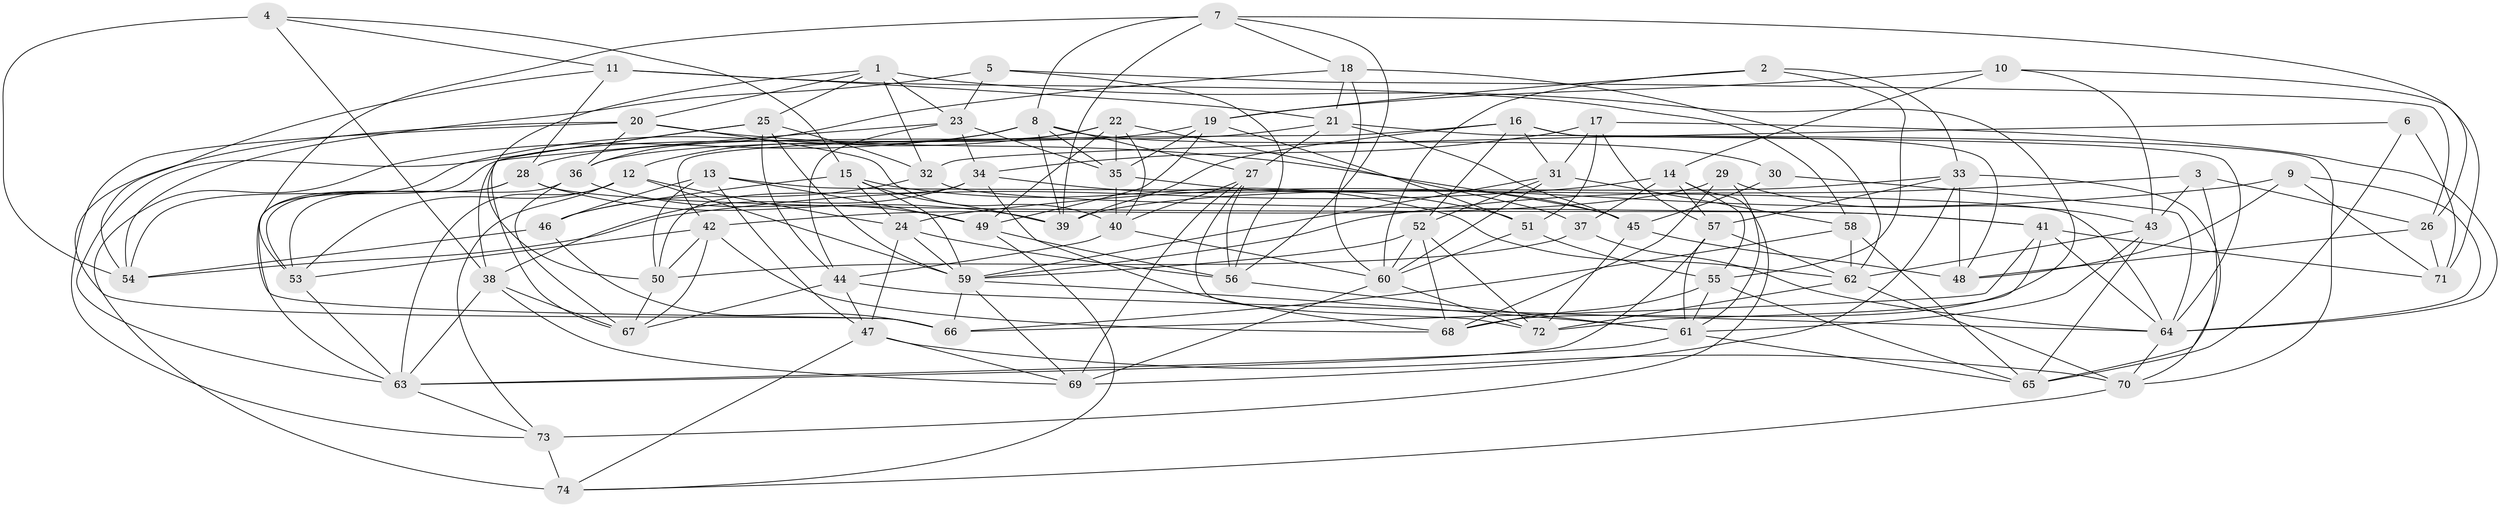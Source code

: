 // original degree distribution, {4: 1.0}
// Generated by graph-tools (version 1.1) at 2025/26/03/09/25 03:26:54]
// undirected, 74 vertices, 212 edges
graph export_dot {
graph [start="1"]
  node [color=gray90,style=filled];
  1;
  2;
  3;
  4;
  5;
  6;
  7;
  8;
  9;
  10;
  11;
  12;
  13;
  14;
  15;
  16;
  17;
  18;
  19;
  20;
  21;
  22;
  23;
  24;
  25;
  26;
  27;
  28;
  29;
  30;
  31;
  32;
  33;
  34;
  35;
  36;
  37;
  38;
  39;
  40;
  41;
  42;
  43;
  44;
  45;
  46;
  47;
  48;
  49;
  50;
  51;
  52;
  53;
  54;
  55;
  56;
  57;
  58;
  59;
  60;
  61;
  62;
  63;
  64;
  65;
  66;
  67;
  68;
  69;
  70;
  71;
  72;
  73;
  74;
  1 -- 20 [weight=1.0];
  1 -- 23 [weight=1.0];
  1 -- 25 [weight=1.0];
  1 -- 32 [weight=1.0];
  1 -- 50 [weight=1.0];
  1 -- 68 [weight=1.0];
  2 -- 19 [weight=1.0];
  2 -- 33 [weight=1.0];
  2 -- 55 [weight=1.0];
  2 -- 60 [weight=1.0];
  3 -- 26 [weight=1.0];
  3 -- 43 [weight=1.0];
  3 -- 59 [weight=1.0];
  3 -- 65 [weight=1.0];
  4 -- 11 [weight=1.0];
  4 -- 15 [weight=1.0];
  4 -- 38 [weight=1.0];
  4 -- 54 [weight=1.0];
  5 -- 23 [weight=1.0];
  5 -- 26 [weight=1.0];
  5 -- 54 [weight=1.0];
  5 -- 56 [weight=1.0];
  6 -- 32 [weight=1.0];
  6 -- 65 [weight=1.0];
  6 -- 71 [weight=2.0];
  7 -- 8 [weight=1.0];
  7 -- 18 [weight=1.0];
  7 -- 26 [weight=1.0];
  7 -- 39 [weight=1.0];
  7 -- 53 [weight=1.0];
  7 -- 56 [weight=1.0];
  8 -- 12 [weight=1.0];
  8 -- 27 [weight=1.0];
  8 -- 30 [weight=2.0];
  8 -- 35 [weight=1.0];
  8 -- 39 [weight=1.0];
  8 -- 74 [weight=1.0];
  9 -- 24 [weight=1.0];
  9 -- 48 [weight=1.0];
  9 -- 64 [weight=1.0];
  9 -- 71 [weight=1.0];
  10 -- 14 [weight=1.0];
  10 -- 19 [weight=1.0];
  10 -- 43 [weight=1.0];
  10 -- 71 [weight=1.0];
  11 -- 21 [weight=1.0];
  11 -- 28 [weight=1.0];
  11 -- 54 [weight=1.0];
  11 -- 58 [weight=2.0];
  12 -- 24 [weight=1.0];
  12 -- 53 [weight=1.0];
  12 -- 59 [weight=1.0];
  12 -- 63 [weight=1.0];
  12 -- 73 [weight=1.0];
  13 -- 46 [weight=1.0];
  13 -- 47 [weight=1.0];
  13 -- 49 [weight=1.0];
  13 -- 50 [weight=1.0];
  13 -- 64 [weight=2.0];
  14 -- 37 [weight=1.0];
  14 -- 54 [weight=1.0];
  14 -- 55 [weight=1.0];
  14 -- 57 [weight=1.0];
  14 -- 73 [weight=1.0];
  15 -- 24 [weight=1.0];
  15 -- 39 [weight=1.0];
  15 -- 46 [weight=1.0];
  15 -- 59 [weight=1.0];
  15 -- 62 [weight=1.0];
  16 -- 31 [weight=1.0];
  16 -- 39 [weight=1.0];
  16 -- 42 [weight=1.0];
  16 -- 48 [weight=1.0];
  16 -- 52 [weight=1.0];
  16 -- 64 [weight=1.0];
  17 -- 31 [weight=1.0];
  17 -- 34 [weight=1.0];
  17 -- 51 [weight=2.0];
  17 -- 57 [weight=1.0];
  17 -- 64 [weight=1.0];
  18 -- 21 [weight=1.0];
  18 -- 36 [weight=1.0];
  18 -- 60 [weight=1.0];
  18 -- 62 [weight=2.0];
  19 -- 35 [weight=1.0];
  19 -- 36 [weight=1.0];
  19 -- 49 [weight=1.0];
  19 -- 51 [weight=1.0];
  20 -- 36 [weight=1.0];
  20 -- 40 [weight=1.0];
  20 -- 45 [weight=1.0];
  20 -- 66 [weight=1.0];
  20 -- 73 [weight=1.0];
  21 -- 27 [weight=1.0];
  21 -- 28 [weight=1.0];
  21 -- 45 [weight=1.0];
  21 -- 70 [weight=1.0];
  22 -- 35 [weight=1.0];
  22 -- 37 [weight=1.0];
  22 -- 40 [weight=1.0];
  22 -- 49 [weight=1.0];
  22 -- 54 [weight=1.0];
  22 -- 66 [weight=1.0];
  23 -- 34 [weight=1.0];
  23 -- 35 [weight=1.0];
  23 -- 38 [weight=1.0];
  23 -- 44 [weight=1.0];
  24 -- 47 [weight=1.0];
  24 -- 56 [weight=1.0];
  24 -- 59 [weight=1.0];
  25 -- 32 [weight=1.0];
  25 -- 44 [weight=1.0];
  25 -- 59 [weight=1.0];
  25 -- 63 [weight=1.0];
  25 -- 67 [weight=1.0];
  26 -- 48 [weight=2.0];
  26 -- 71 [weight=1.0];
  27 -- 40 [weight=1.0];
  27 -- 56 [weight=1.0];
  27 -- 69 [weight=1.0];
  27 -- 72 [weight=1.0];
  28 -- 39 [weight=1.0];
  28 -- 41 [weight=1.0];
  28 -- 53 [weight=1.0];
  28 -- 63 [weight=1.0];
  29 -- 42 [weight=1.0];
  29 -- 43 [weight=1.0];
  29 -- 61 [weight=1.0];
  29 -- 68 [weight=1.0];
  30 -- 45 [weight=1.0];
  30 -- 64 [weight=1.0];
  31 -- 52 [weight=1.0];
  31 -- 58 [weight=1.0];
  31 -- 59 [weight=1.0];
  31 -- 60 [weight=1.0];
  32 -- 41 [weight=1.0];
  32 -- 46 [weight=2.0];
  33 -- 39 [weight=1.0];
  33 -- 48 [weight=1.0];
  33 -- 57 [weight=1.0];
  33 -- 69 [weight=1.0];
  33 -- 70 [weight=1.0];
  34 -- 38 [weight=1.0];
  34 -- 50 [weight=1.0];
  34 -- 51 [weight=1.0];
  34 -- 68 [weight=1.0];
  35 -- 40 [weight=1.0];
  35 -- 45 [weight=1.0];
  36 -- 49 [weight=1.0];
  36 -- 53 [weight=1.0];
  36 -- 67 [weight=1.0];
  37 -- 50 [weight=1.0];
  37 -- 64 [weight=1.0];
  38 -- 63 [weight=1.0];
  38 -- 67 [weight=1.0];
  38 -- 69 [weight=1.0];
  40 -- 44 [weight=1.0];
  40 -- 60 [weight=1.0];
  41 -- 64 [weight=1.0];
  41 -- 66 [weight=1.0];
  41 -- 71 [weight=1.0];
  41 -- 72 [weight=1.0];
  42 -- 50 [weight=1.0];
  42 -- 53 [weight=1.0];
  42 -- 67 [weight=1.0];
  42 -- 68 [weight=1.0];
  43 -- 61 [weight=1.0];
  43 -- 62 [weight=1.0];
  43 -- 65 [weight=1.0];
  44 -- 47 [weight=1.0];
  44 -- 64 [weight=1.0];
  44 -- 67 [weight=1.0];
  45 -- 48 [weight=1.0];
  45 -- 72 [weight=1.0];
  46 -- 54 [weight=1.0];
  46 -- 66 [weight=1.0];
  47 -- 69 [weight=1.0];
  47 -- 70 [weight=1.0];
  47 -- 74 [weight=1.0];
  49 -- 56 [weight=1.0];
  49 -- 74 [weight=1.0];
  50 -- 67 [weight=1.0];
  51 -- 55 [weight=1.0];
  51 -- 60 [weight=1.0];
  52 -- 59 [weight=1.0];
  52 -- 60 [weight=1.0];
  52 -- 68 [weight=1.0];
  52 -- 72 [weight=1.0];
  53 -- 63 [weight=1.0];
  55 -- 61 [weight=1.0];
  55 -- 65 [weight=1.0];
  55 -- 68 [weight=1.0];
  56 -- 61 [weight=1.0];
  57 -- 61 [weight=1.0];
  57 -- 62 [weight=1.0];
  57 -- 63 [weight=1.0];
  58 -- 62 [weight=1.0];
  58 -- 65 [weight=1.0];
  58 -- 66 [weight=1.0];
  59 -- 61 [weight=1.0];
  59 -- 66 [weight=1.0];
  59 -- 69 [weight=1.0];
  60 -- 69 [weight=1.0];
  60 -- 72 [weight=1.0];
  61 -- 63 [weight=1.0];
  61 -- 65 [weight=1.0];
  62 -- 70 [weight=1.0];
  62 -- 72 [weight=1.0];
  63 -- 73 [weight=1.0];
  64 -- 70 [weight=1.0];
  70 -- 74 [weight=1.0];
  73 -- 74 [weight=2.0];
}
